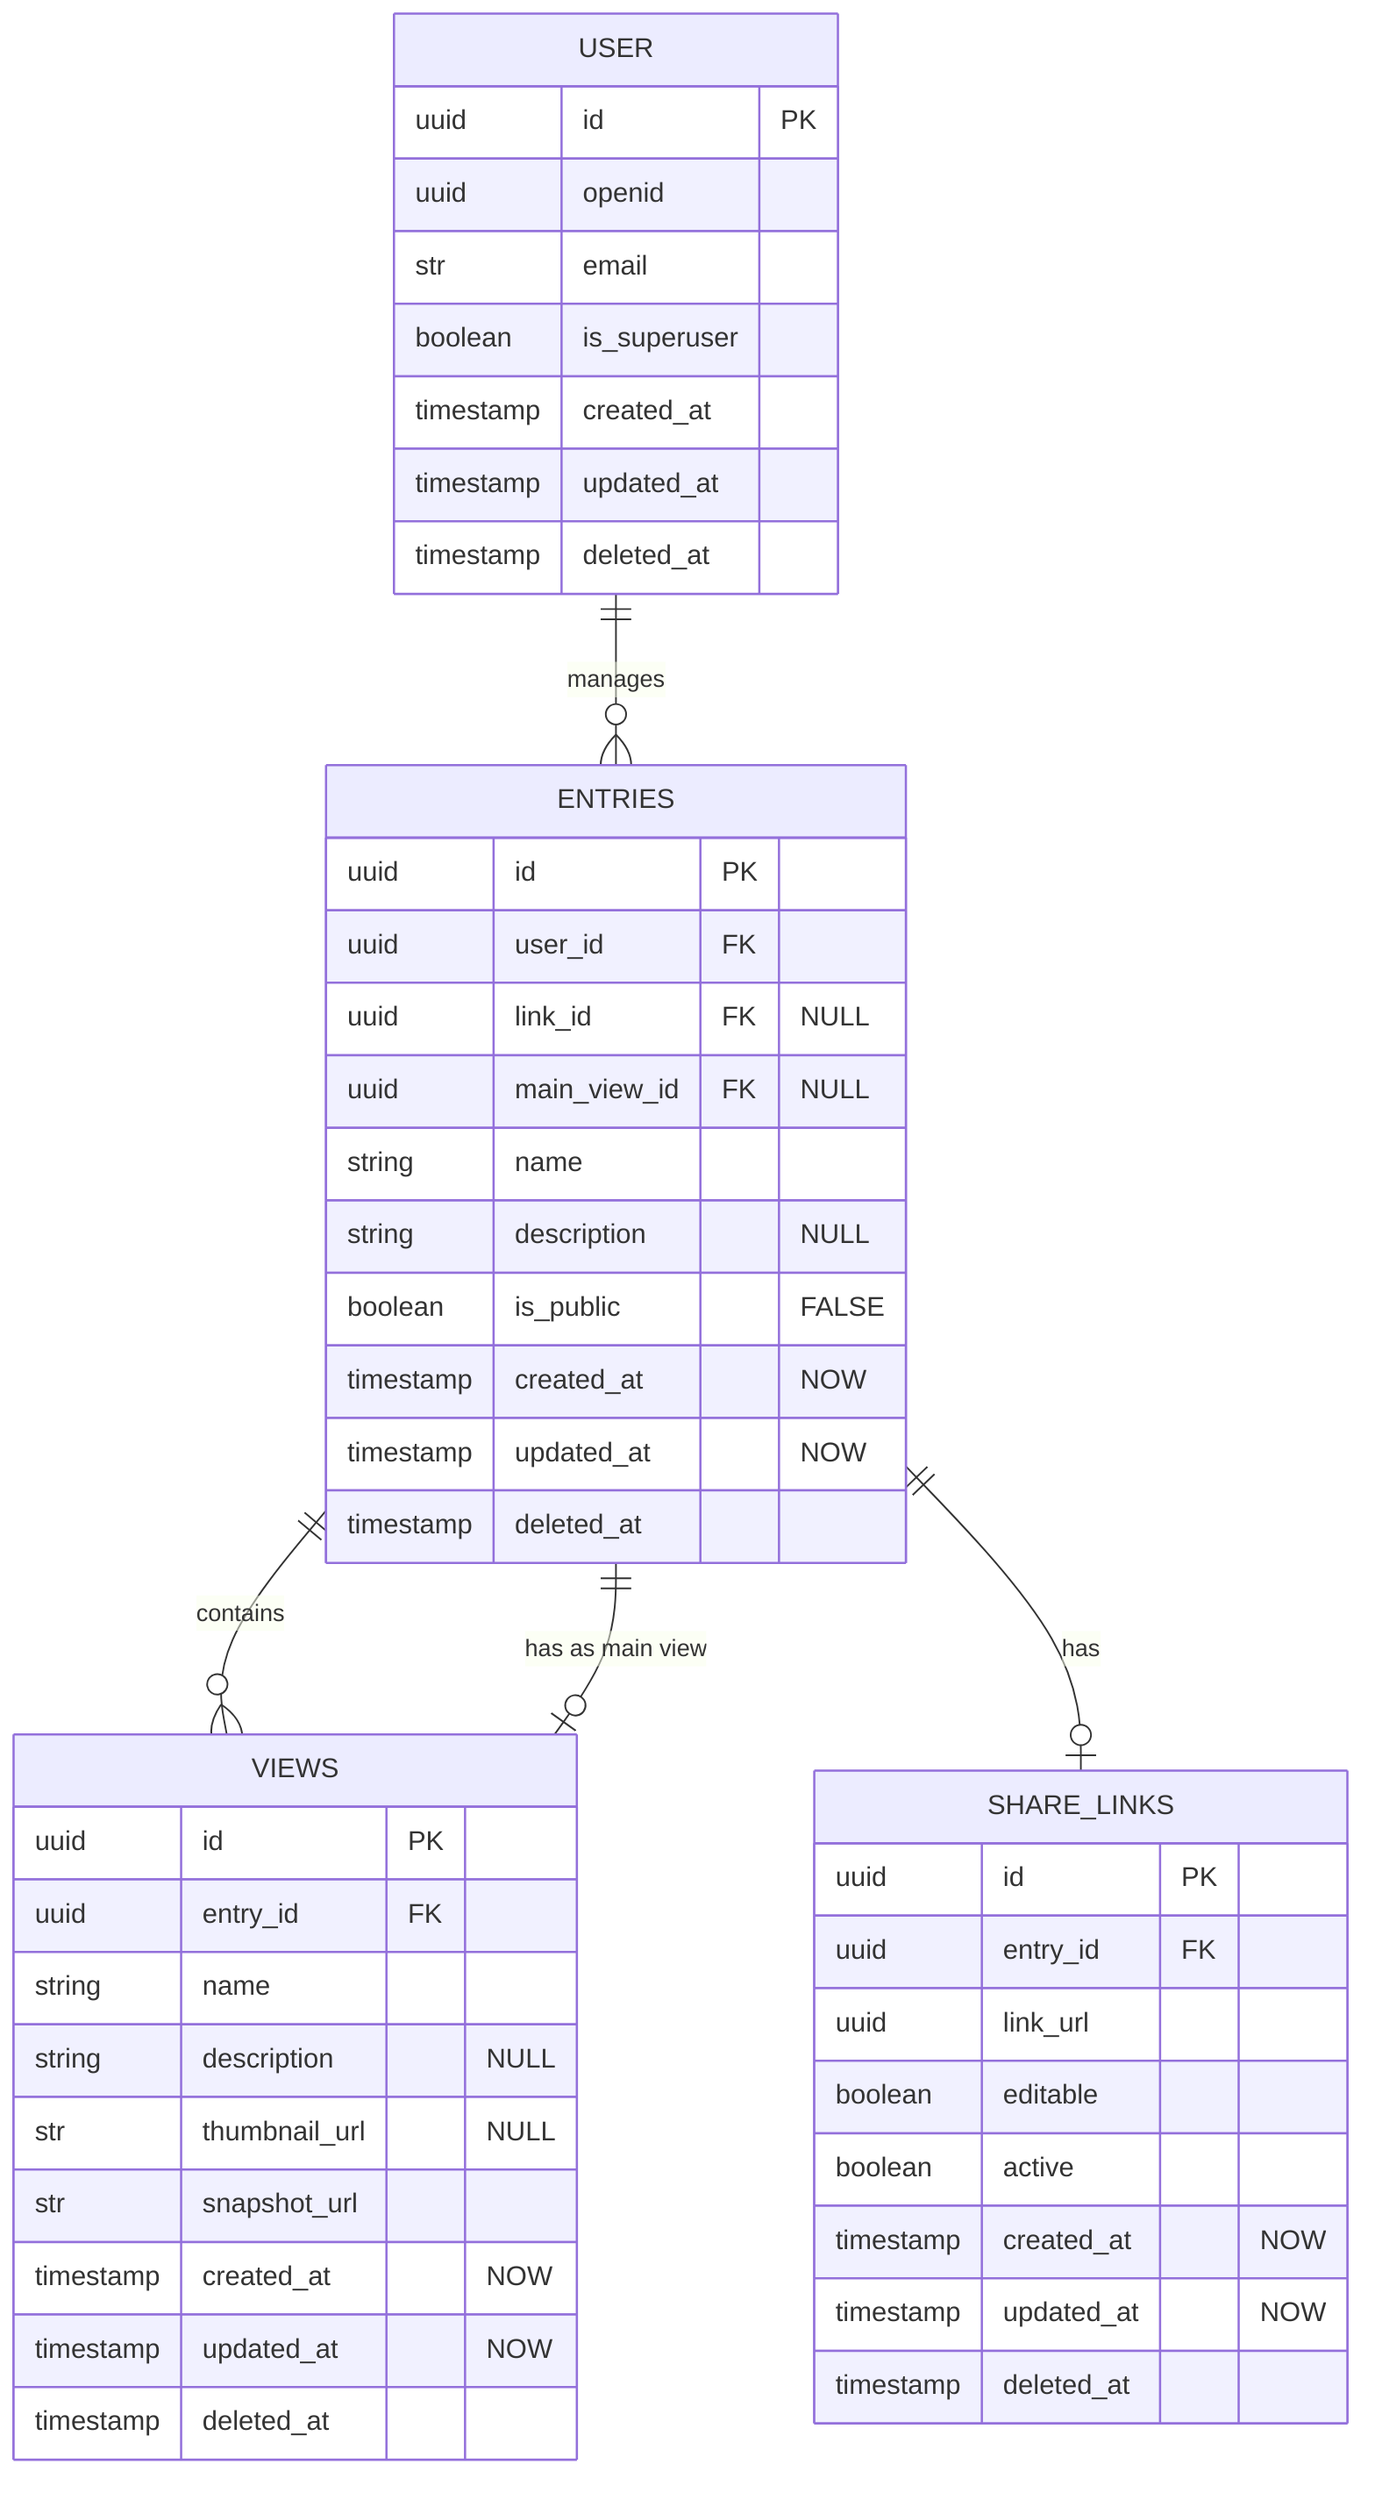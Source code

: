 erDiagram

    USER {
        uuid id PK

        uuid openid
        str email
        boolean is_superuser

        timestamp created_at
        timestamp updated_at
        timestamp deleted_at
    }

    ENTRIES {
        uuid id PK
    
        uuid user_id FK
        uuid link_id FK "NULL"
        uuid main_view_id FK "NULL"

        string name
        string description "NULL"
        boolean is_public "FALSE"

        timestamp created_at "NOW"
        timestamp updated_at "NOW"
        timestamp deleted_at
    }
    
    VIEWS {
        uuid id PK

        uuid entry_id FK

        string name
        string description "NULL"
        str thumbnail_url "NULL"
        str snapshot_url

        timestamp created_at "NOW"
        timestamp updated_at "NOW"
        timestamp deleted_at
    }

    SHARE_LINKS {
        uuid id PK

        uuid entry_id FK

        uuid link_url
        boolean editable
        boolean active

        timestamp created_at "NOW"
        timestamp updated_at "NOW"
        timestamp deleted_at
    }

                
    USER ||--o{ ENTRIES : "manages"
    ENTRIES ||--o{ VIEWS : "contains"
    ENTRIES ||--o| VIEWS : "has as main view"
    ENTRIES ||--o| SHARE_LINKS : "has"